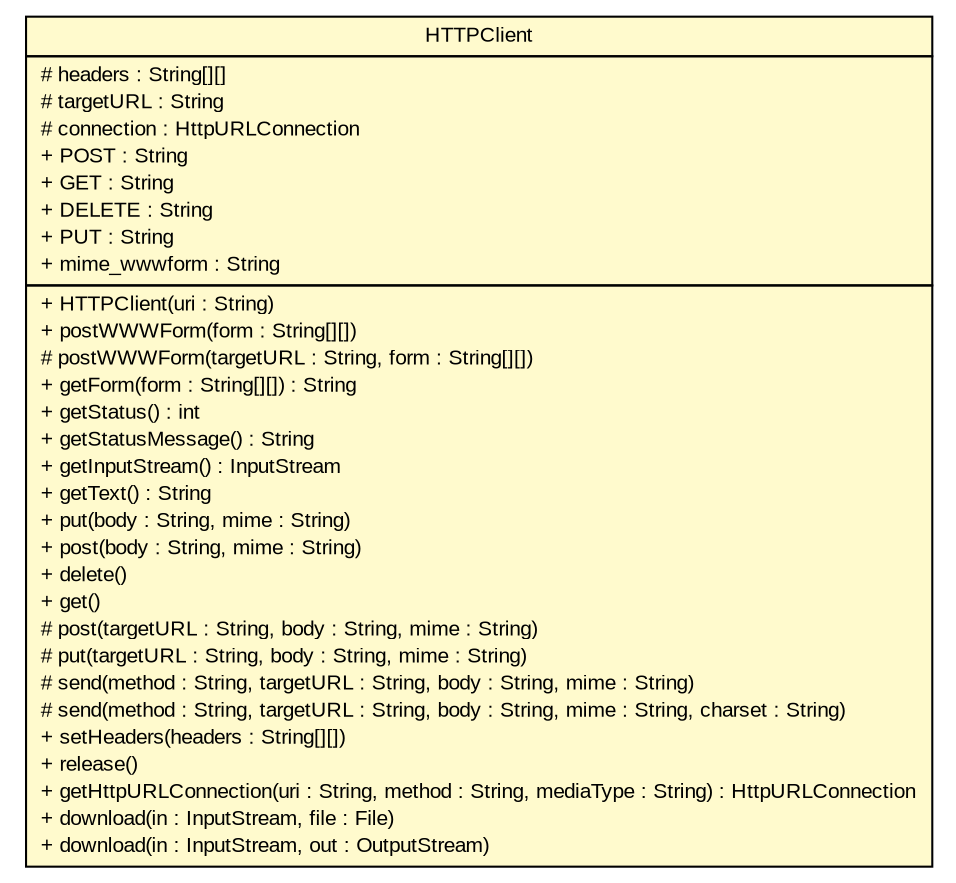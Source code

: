 #!/usr/local/bin/dot
#
# Class diagram 
# Generated by UmlGraph version 4.6 (http://www.spinellis.gr/sw/umlgraph)
#

digraph G {
	edge [fontname="arial",fontsize=10,labelfontname="arial",labelfontsize=10];
	node [fontname="arial",fontsize=10,shape=plaintext];
	// org.opentox.rest.HTTPClient
	c1121 [label=<<table border="0" cellborder="1" cellspacing="0" cellpadding="2" port="p" bgcolor="lemonChiffon" href="./HTTPClient.html">
		<tr><td><table border="0" cellspacing="0" cellpadding="1">
			<tr><td> HTTPClient </td></tr>
		</table></td></tr>
		<tr><td><table border="0" cellspacing="0" cellpadding="1">
			<tr><td align="left"> # headers : String[][] </td></tr>
			<tr><td align="left"> # targetURL : String </td></tr>
			<tr><td align="left"> # connection : HttpURLConnection </td></tr>
			<tr><td align="left"> + POST : String </td></tr>
			<tr><td align="left"> + GET : String </td></tr>
			<tr><td align="left"> + DELETE : String </td></tr>
			<tr><td align="left"> + PUT : String </td></tr>
			<tr><td align="left"> + mime_wwwform : String </td></tr>
		</table></td></tr>
		<tr><td><table border="0" cellspacing="0" cellpadding="1">
			<tr><td align="left"> + HTTPClient(uri : String) </td></tr>
			<tr><td align="left"> + postWWWForm(form : String[][]) </td></tr>
			<tr><td align="left"> # postWWWForm(targetURL : String, form : String[][]) </td></tr>
			<tr><td align="left"> + getForm(form : String[][]) : String </td></tr>
			<tr><td align="left"> + getStatus() : int </td></tr>
			<tr><td align="left"> + getStatusMessage() : String </td></tr>
			<tr><td align="left"> + getInputStream() : InputStream </td></tr>
			<tr><td align="left"> + getText() : String </td></tr>
			<tr><td align="left"> + put(body : String, mime : String) </td></tr>
			<tr><td align="left"> + post(body : String, mime : String) </td></tr>
			<tr><td align="left"> + delete() </td></tr>
			<tr><td align="left"> + get() </td></tr>
			<tr><td align="left"> # post(targetURL : String, body : String, mime : String) </td></tr>
			<tr><td align="left"> # put(targetURL : String, body : String, mime : String) </td></tr>
			<tr><td align="left"> # send(method : String, targetURL : String, body : String, mime : String) </td></tr>
			<tr><td align="left"> # send(method : String, targetURL : String, body : String, mime : String, charset : String) </td></tr>
			<tr><td align="left"> + setHeaders(headers : String[][]) </td></tr>
			<tr><td align="left"> + release() </td></tr>
			<tr><td align="left"> + getHttpURLConnection(uri : String, method : String, mediaType : String) : HttpURLConnection </td></tr>
			<tr><td align="left"> + download(in : InputStream, file : File) </td></tr>
			<tr><td align="left"> + download(in : InputStream, out : OutputStream) </td></tr>
		</table></td></tr>
		</table>>, fontname="arial", fontcolor="black", fontsize=10.0];
}

